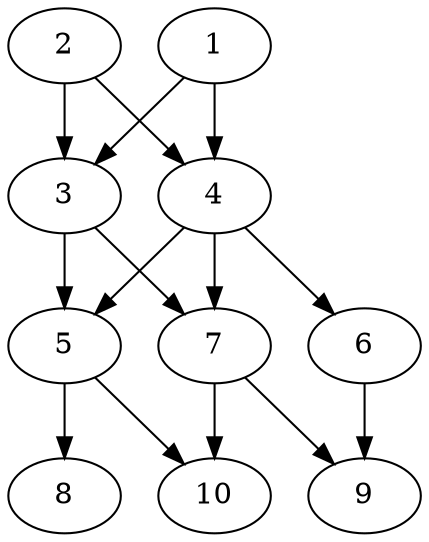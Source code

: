 // DAG automatically generated by daggen at Thu Oct  3 13:58:05 2019
// ./daggen --dot -n 10 --ccr 0.5 --fat 0.5 --regular 0.9 --density 0.7 --mindata 5242880 --maxdata 52428800 
digraph G {
  1 [size="68421632", alpha="0.07", expect_size="34210816"] 
  1 -> 3 [size ="34210816"]
  1 -> 4 [size ="34210816"]
  2 [size="13608960", alpha="0.17", expect_size="6804480"] 
  2 -> 3 [size ="6804480"]
  2 -> 4 [size ="6804480"]
  3 [size="93620224", alpha="0.07", expect_size="46810112"] 
  3 -> 5 [size ="46810112"]
  3 -> 7 [size ="46810112"]
  4 [size="94195712", alpha="0.18", expect_size="47097856"] 
  4 -> 5 [size ="47097856"]
  4 -> 6 [size ="47097856"]
  4 -> 7 [size ="47097856"]
  5 [size="19228672", alpha="0.14", expect_size="9614336"] 
  5 -> 8 [size ="9614336"]
  5 -> 10 [size ="9614336"]
  6 [size="10954752", alpha="0.19", expect_size="5477376"] 
  6 -> 9 [size ="5477376"]
  7 [size="42608640", alpha="0.00", expect_size="21304320"] 
  7 -> 9 [size ="21304320"]
  7 -> 10 [size ="21304320"]
  8 [size="76017664", alpha="0.06", expect_size="38008832"] 
  9 [size="59754496", alpha="0.04", expect_size="29877248"] 
  10 [size="70322176", alpha="0.01", expect_size="35161088"] 
}
